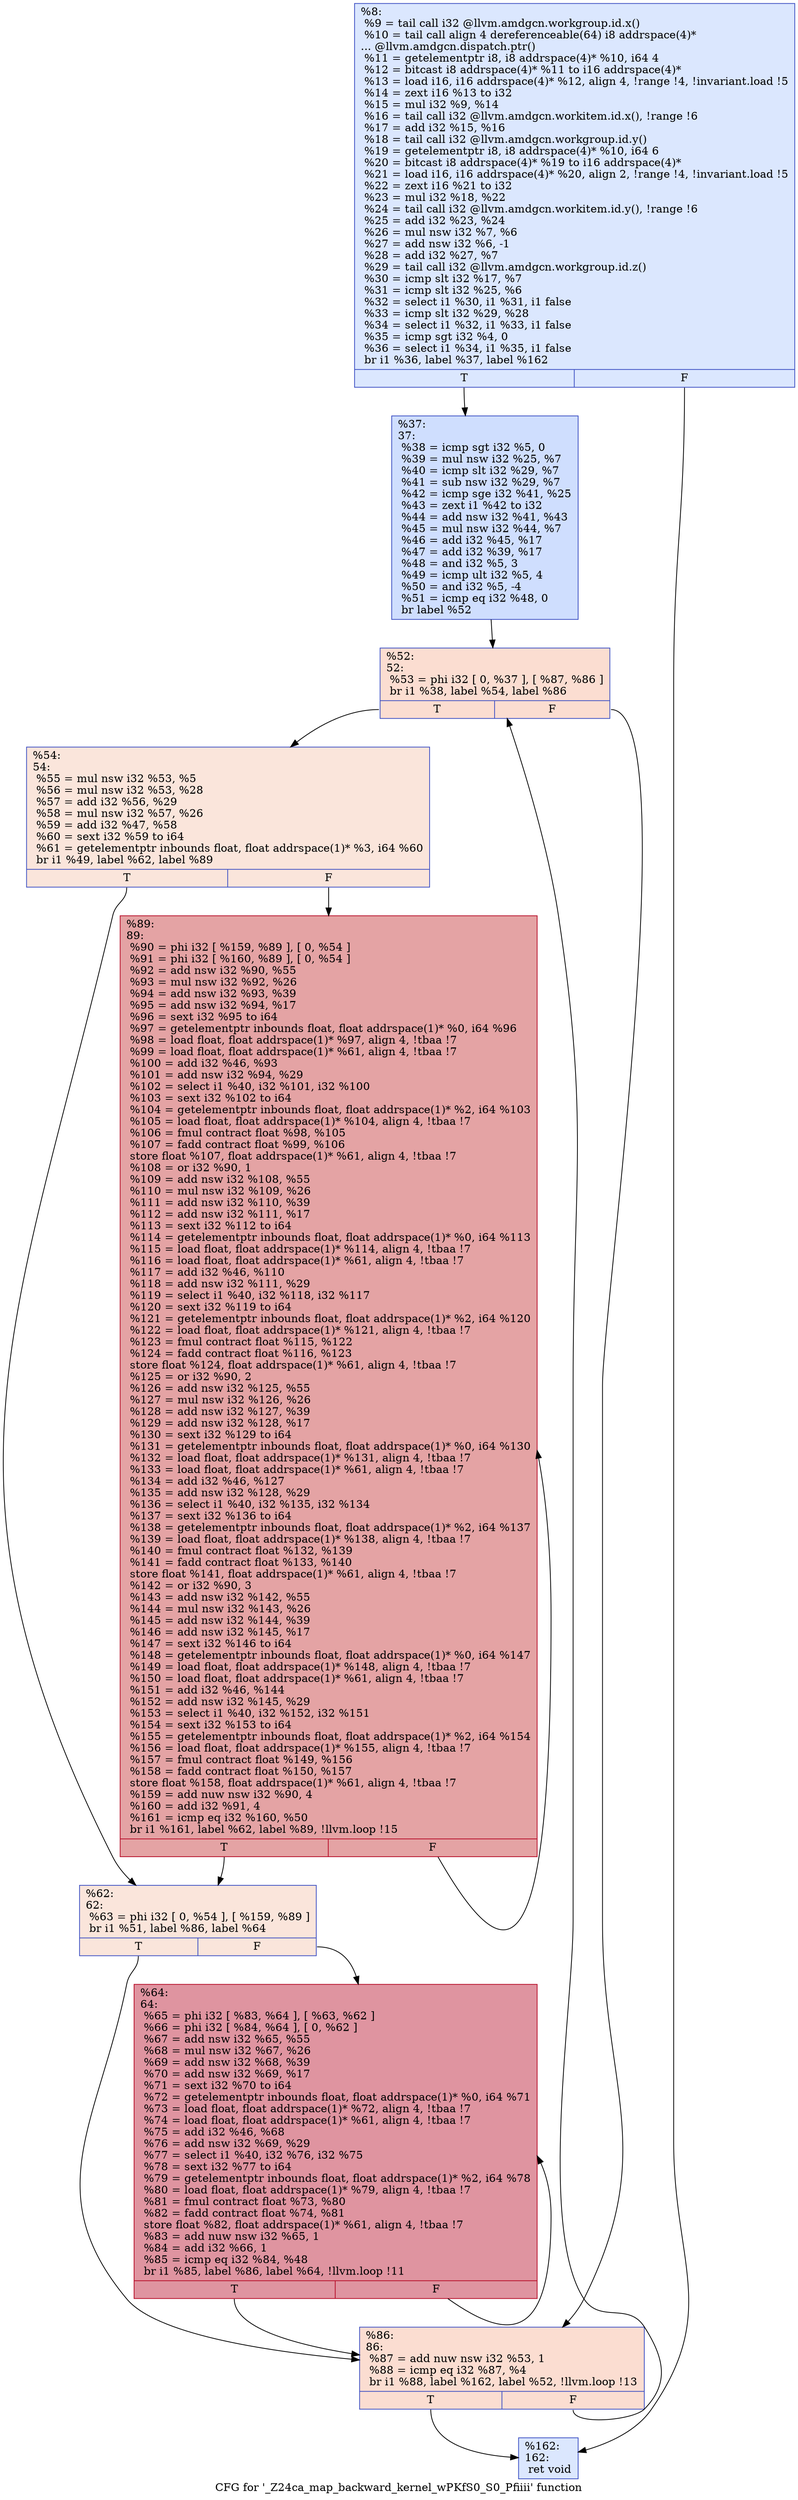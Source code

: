 digraph "CFG for '_Z24ca_map_backward_kernel_wPKfS0_S0_Pfiiii' function" {
	label="CFG for '_Z24ca_map_backward_kernel_wPKfS0_S0_Pfiiii' function";

	Node0x5ccdb60 [shape=record,color="#3d50c3ff", style=filled, fillcolor="#aec9fc70",label="{%8:\l  %9 = tail call i32 @llvm.amdgcn.workgroup.id.x()\l  %10 = tail call align 4 dereferenceable(64) i8 addrspace(4)*\l... @llvm.amdgcn.dispatch.ptr()\l  %11 = getelementptr i8, i8 addrspace(4)* %10, i64 4\l  %12 = bitcast i8 addrspace(4)* %11 to i16 addrspace(4)*\l  %13 = load i16, i16 addrspace(4)* %12, align 4, !range !4, !invariant.load !5\l  %14 = zext i16 %13 to i32\l  %15 = mul i32 %9, %14\l  %16 = tail call i32 @llvm.amdgcn.workitem.id.x(), !range !6\l  %17 = add i32 %15, %16\l  %18 = tail call i32 @llvm.amdgcn.workgroup.id.y()\l  %19 = getelementptr i8, i8 addrspace(4)* %10, i64 6\l  %20 = bitcast i8 addrspace(4)* %19 to i16 addrspace(4)*\l  %21 = load i16, i16 addrspace(4)* %20, align 2, !range !4, !invariant.load !5\l  %22 = zext i16 %21 to i32\l  %23 = mul i32 %18, %22\l  %24 = tail call i32 @llvm.amdgcn.workitem.id.y(), !range !6\l  %25 = add i32 %23, %24\l  %26 = mul nsw i32 %7, %6\l  %27 = add nsw i32 %6, -1\l  %28 = add i32 %27, %7\l  %29 = tail call i32 @llvm.amdgcn.workgroup.id.z()\l  %30 = icmp slt i32 %17, %7\l  %31 = icmp slt i32 %25, %6\l  %32 = select i1 %30, i1 %31, i1 false\l  %33 = icmp slt i32 %29, %28\l  %34 = select i1 %32, i1 %33, i1 false\l  %35 = icmp sgt i32 %4, 0\l  %36 = select i1 %34, i1 %35, i1 false\l  br i1 %36, label %37, label %162\l|{<s0>T|<s1>F}}"];
	Node0x5ccdb60:s0 -> Node0x5ccf9f0;
	Node0x5ccdb60:s1 -> Node0x5cd1de0;
	Node0x5ccf9f0 [shape=record,color="#3d50c3ff", style=filled, fillcolor="#93b5fe70",label="{%37:\l37:                                               \l  %38 = icmp sgt i32 %5, 0\l  %39 = mul nsw i32 %25, %7\l  %40 = icmp slt i32 %29, %7\l  %41 = sub nsw i32 %29, %7\l  %42 = icmp sge i32 %41, %25\l  %43 = zext i1 %42 to i32\l  %44 = add nsw i32 %41, %43\l  %45 = mul nsw i32 %44, %7\l  %46 = add i32 %45, %17\l  %47 = add i32 %39, %17\l  %48 = and i32 %5, 3\l  %49 = icmp ult i32 %5, 4\l  %50 = and i32 %5, -4\l  %51 = icmp eq i32 %48, 0\l  br label %52\l}"];
	Node0x5ccf9f0 -> Node0x5cd2770;
	Node0x5cd2770 [shape=record,color="#3d50c3ff", style=filled, fillcolor="#f7b39670",label="{%52:\l52:                                               \l  %53 = phi i32 [ 0, %37 ], [ %87, %86 ]\l  br i1 %38, label %54, label %86\l|{<s0>T|<s1>F}}"];
	Node0x5cd2770:s0 -> Node0x5cd29a0;
	Node0x5cd2770:s1 -> Node0x5cd2860;
	Node0x5cd29a0 [shape=record,color="#3d50c3ff", style=filled, fillcolor="#f4c5ad70",label="{%54:\l54:                                               \l  %55 = mul nsw i32 %53, %5\l  %56 = mul nsw i32 %53, %28\l  %57 = add i32 %56, %29\l  %58 = mul nsw i32 %57, %26\l  %59 = add i32 %47, %58\l  %60 = sext i32 %59 to i64\l  %61 = getelementptr inbounds float, float addrspace(1)* %3, i64 %60\l  br i1 %49, label %62, label %89\l|{<s0>T|<s1>F}}"];
	Node0x5cd29a0:s0 -> Node0x5cd2ec0;
	Node0x5cd29a0:s1 -> Node0x5cd2f10;
	Node0x5cd2ec0 [shape=record,color="#3d50c3ff", style=filled, fillcolor="#f4c5ad70",label="{%62:\l62:                                               \l  %63 = phi i32 [ 0, %54 ], [ %159, %89 ]\l  br i1 %51, label %86, label %64\l|{<s0>T|<s1>F}}"];
	Node0x5cd2ec0:s0 -> Node0x5cd2860;
	Node0x5cd2ec0:s1 -> Node0x5cd3130;
	Node0x5cd3130 [shape=record,color="#b70d28ff", style=filled, fillcolor="#b70d2870",label="{%64:\l64:                                               \l  %65 = phi i32 [ %83, %64 ], [ %63, %62 ]\l  %66 = phi i32 [ %84, %64 ], [ 0, %62 ]\l  %67 = add nsw i32 %65, %55\l  %68 = mul nsw i32 %67, %26\l  %69 = add nsw i32 %68, %39\l  %70 = add nsw i32 %69, %17\l  %71 = sext i32 %70 to i64\l  %72 = getelementptr inbounds float, float addrspace(1)* %0, i64 %71\l  %73 = load float, float addrspace(1)* %72, align 4, !tbaa !7\l  %74 = load float, float addrspace(1)* %61, align 4, !tbaa !7\l  %75 = add i32 %46, %68\l  %76 = add nsw i32 %69, %29\l  %77 = select i1 %40, i32 %76, i32 %75\l  %78 = sext i32 %77 to i64\l  %79 = getelementptr inbounds float, float addrspace(1)* %2, i64 %78\l  %80 = load float, float addrspace(1)* %79, align 4, !tbaa !7\l  %81 = fmul contract float %73, %80\l  %82 = fadd contract float %74, %81\l  store float %82, float addrspace(1)* %61, align 4, !tbaa !7\l  %83 = add nuw nsw i32 %65, 1\l  %84 = add i32 %66, 1\l  %85 = icmp eq i32 %84, %48\l  br i1 %85, label %86, label %64, !llvm.loop !11\l|{<s0>T|<s1>F}}"];
	Node0x5cd3130:s0 -> Node0x5cd2860;
	Node0x5cd3130:s1 -> Node0x5cd3130;
	Node0x5cd2860 [shape=record,color="#3d50c3ff", style=filled, fillcolor="#f7b39670",label="{%86:\l86:                                               \l  %87 = add nuw nsw i32 %53, 1\l  %88 = icmp eq i32 %87, %4\l  br i1 %88, label %162, label %52, !llvm.loop !13\l|{<s0>T|<s1>F}}"];
	Node0x5cd2860:s0 -> Node0x5cd1de0;
	Node0x5cd2860:s1 -> Node0x5cd2770;
	Node0x5cd2f10 [shape=record,color="#b70d28ff", style=filled, fillcolor="#c32e3170",label="{%89:\l89:                                               \l  %90 = phi i32 [ %159, %89 ], [ 0, %54 ]\l  %91 = phi i32 [ %160, %89 ], [ 0, %54 ]\l  %92 = add nsw i32 %90, %55\l  %93 = mul nsw i32 %92, %26\l  %94 = add nsw i32 %93, %39\l  %95 = add nsw i32 %94, %17\l  %96 = sext i32 %95 to i64\l  %97 = getelementptr inbounds float, float addrspace(1)* %0, i64 %96\l  %98 = load float, float addrspace(1)* %97, align 4, !tbaa !7\l  %99 = load float, float addrspace(1)* %61, align 4, !tbaa !7\l  %100 = add i32 %46, %93\l  %101 = add nsw i32 %94, %29\l  %102 = select i1 %40, i32 %101, i32 %100\l  %103 = sext i32 %102 to i64\l  %104 = getelementptr inbounds float, float addrspace(1)* %2, i64 %103\l  %105 = load float, float addrspace(1)* %104, align 4, !tbaa !7\l  %106 = fmul contract float %98, %105\l  %107 = fadd contract float %99, %106\l  store float %107, float addrspace(1)* %61, align 4, !tbaa !7\l  %108 = or i32 %90, 1\l  %109 = add nsw i32 %108, %55\l  %110 = mul nsw i32 %109, %26\l  %111 = add nsw i32 %110, %39\l  %112 = add nsw i32 %111, %17\l  %113 = sext i32 %112 to i64\l  %114 = getelementptr inbounds float, float addrspace(1)* %0, i64 %113\l  %115 = load float, float addrspace(1)* %114, align 4, !tbaa !7\l  %116 = load float, float addrspace(1)* %61, align 4, !tbaa !7\l  %117 = add i32 %46, %110\l  %118 = add nsw i32 %111, %29\l  %119 = select i1 %40, i32 %118, i32 %117\l  %120 = sext i32 %119 to i64\l  %121 = getelementptr inbounds float, float addrspace(1)* %2, i64 %120\l  %122 = load float, float addrspace(1)* %121, align 4, !tbaa !7\l  %123 = fmul contract float %115, %122\l  %124 = fadd contract float %116, %123\l  store float %124, float addrspace(1)* %61, align 4, !tbaa !7\l  %125 = or i32 %90, 2\l  %126 = add nsw i32 %125, %55\l  %127 = mul nsw i32 %126, %26\l  %128 = add nsw i32 %127, %39\l  %129 = add nsw i32 %128, %17\l  %130 = sext i32 %129 to i64\l  %131 = getelementptr inbounds float, float addrspace(1)* %0, i64 %130\l  %132 = load float, float addrspace(1)* %131, align 4, !tbaa !7\l  %133 = load float, float addrspace(1)* %61, align 4, !tbaa !7\l  %134 = add i32 %46, %127\l  %135 = add nsw i32 %128, %29\l  %136 = select i1 %40, i32 %135, i32 %134\l  %137 = sext i32 %136 to i64\l  %138 = getelementptr inbounds float, float addrspace(1)* %2, i64 %137\l  %139 = load float, float addrspace(1)* %138, align 4, !tbaa !7\l  %140 = fmul contract float %132, %139\l  %141 = fadd contract float %133, %140\l  store float %141, float addrspace(1)* %61, align 4, !tbaa !7\l  %142 = or i32 %90, 3\l  %143 = add nsw i32 %142, %55\l  %144 = mul nsw i32 %143, %26\l  %145 = add nsw i32 %144, %39\l  %146 = add nsw i32 %145, %17\l  %147 = sext i32 %146 to i64\l  %148 = getelementptr inbounds float, float addrspace(1)* %0, i64 %147\l  %149 = load float, float addrspace(1)* %148, align 4, !tbaa !7\l  %150 = load float, float addrspace(1)* %61, align 4, !tbaa !7\l  %151 = add i32 %46, %144\l  %152 = add nsw i32 %145, %29\l  %153 = select i1 %40, i32 %152, i32 %151\l  %154 = sext i32 %153 to i64\l  %155 = getelementptr inbounds float, float addrspace(1)* %2, i64 %154\l  %156 = load float, float addrspace(1)* %155, align 4, !tbaa !7\l  %157 = fmul contract float %149, %156\l  %158 = fadd contract float %150, %157\l  store float %158, float addrspace(1)* %61, align 4, !tbaa !7\l  %159 = add nuw nsw i32 %90, 4\l  %160 = add i32 %91, 4\l  %161 = icmp eq i32 %160, %50\l  br i1 %161, label %62, label %89, !llvm.loop !15\l|{<s0>T|<s1>F}}"];
	Node0x5cd2f10:s0 -> Node0x5cd2ec0;
	Node0x5cd2f10:s1 -> Node0x5cd2f10;
	Node0x5cd1de0 [shape=record,color="#3d50c3ff", style=filled, fillcolor="#aec9fc70",label="{%162:\l162:                                              \l  ret void\l}"];
}
